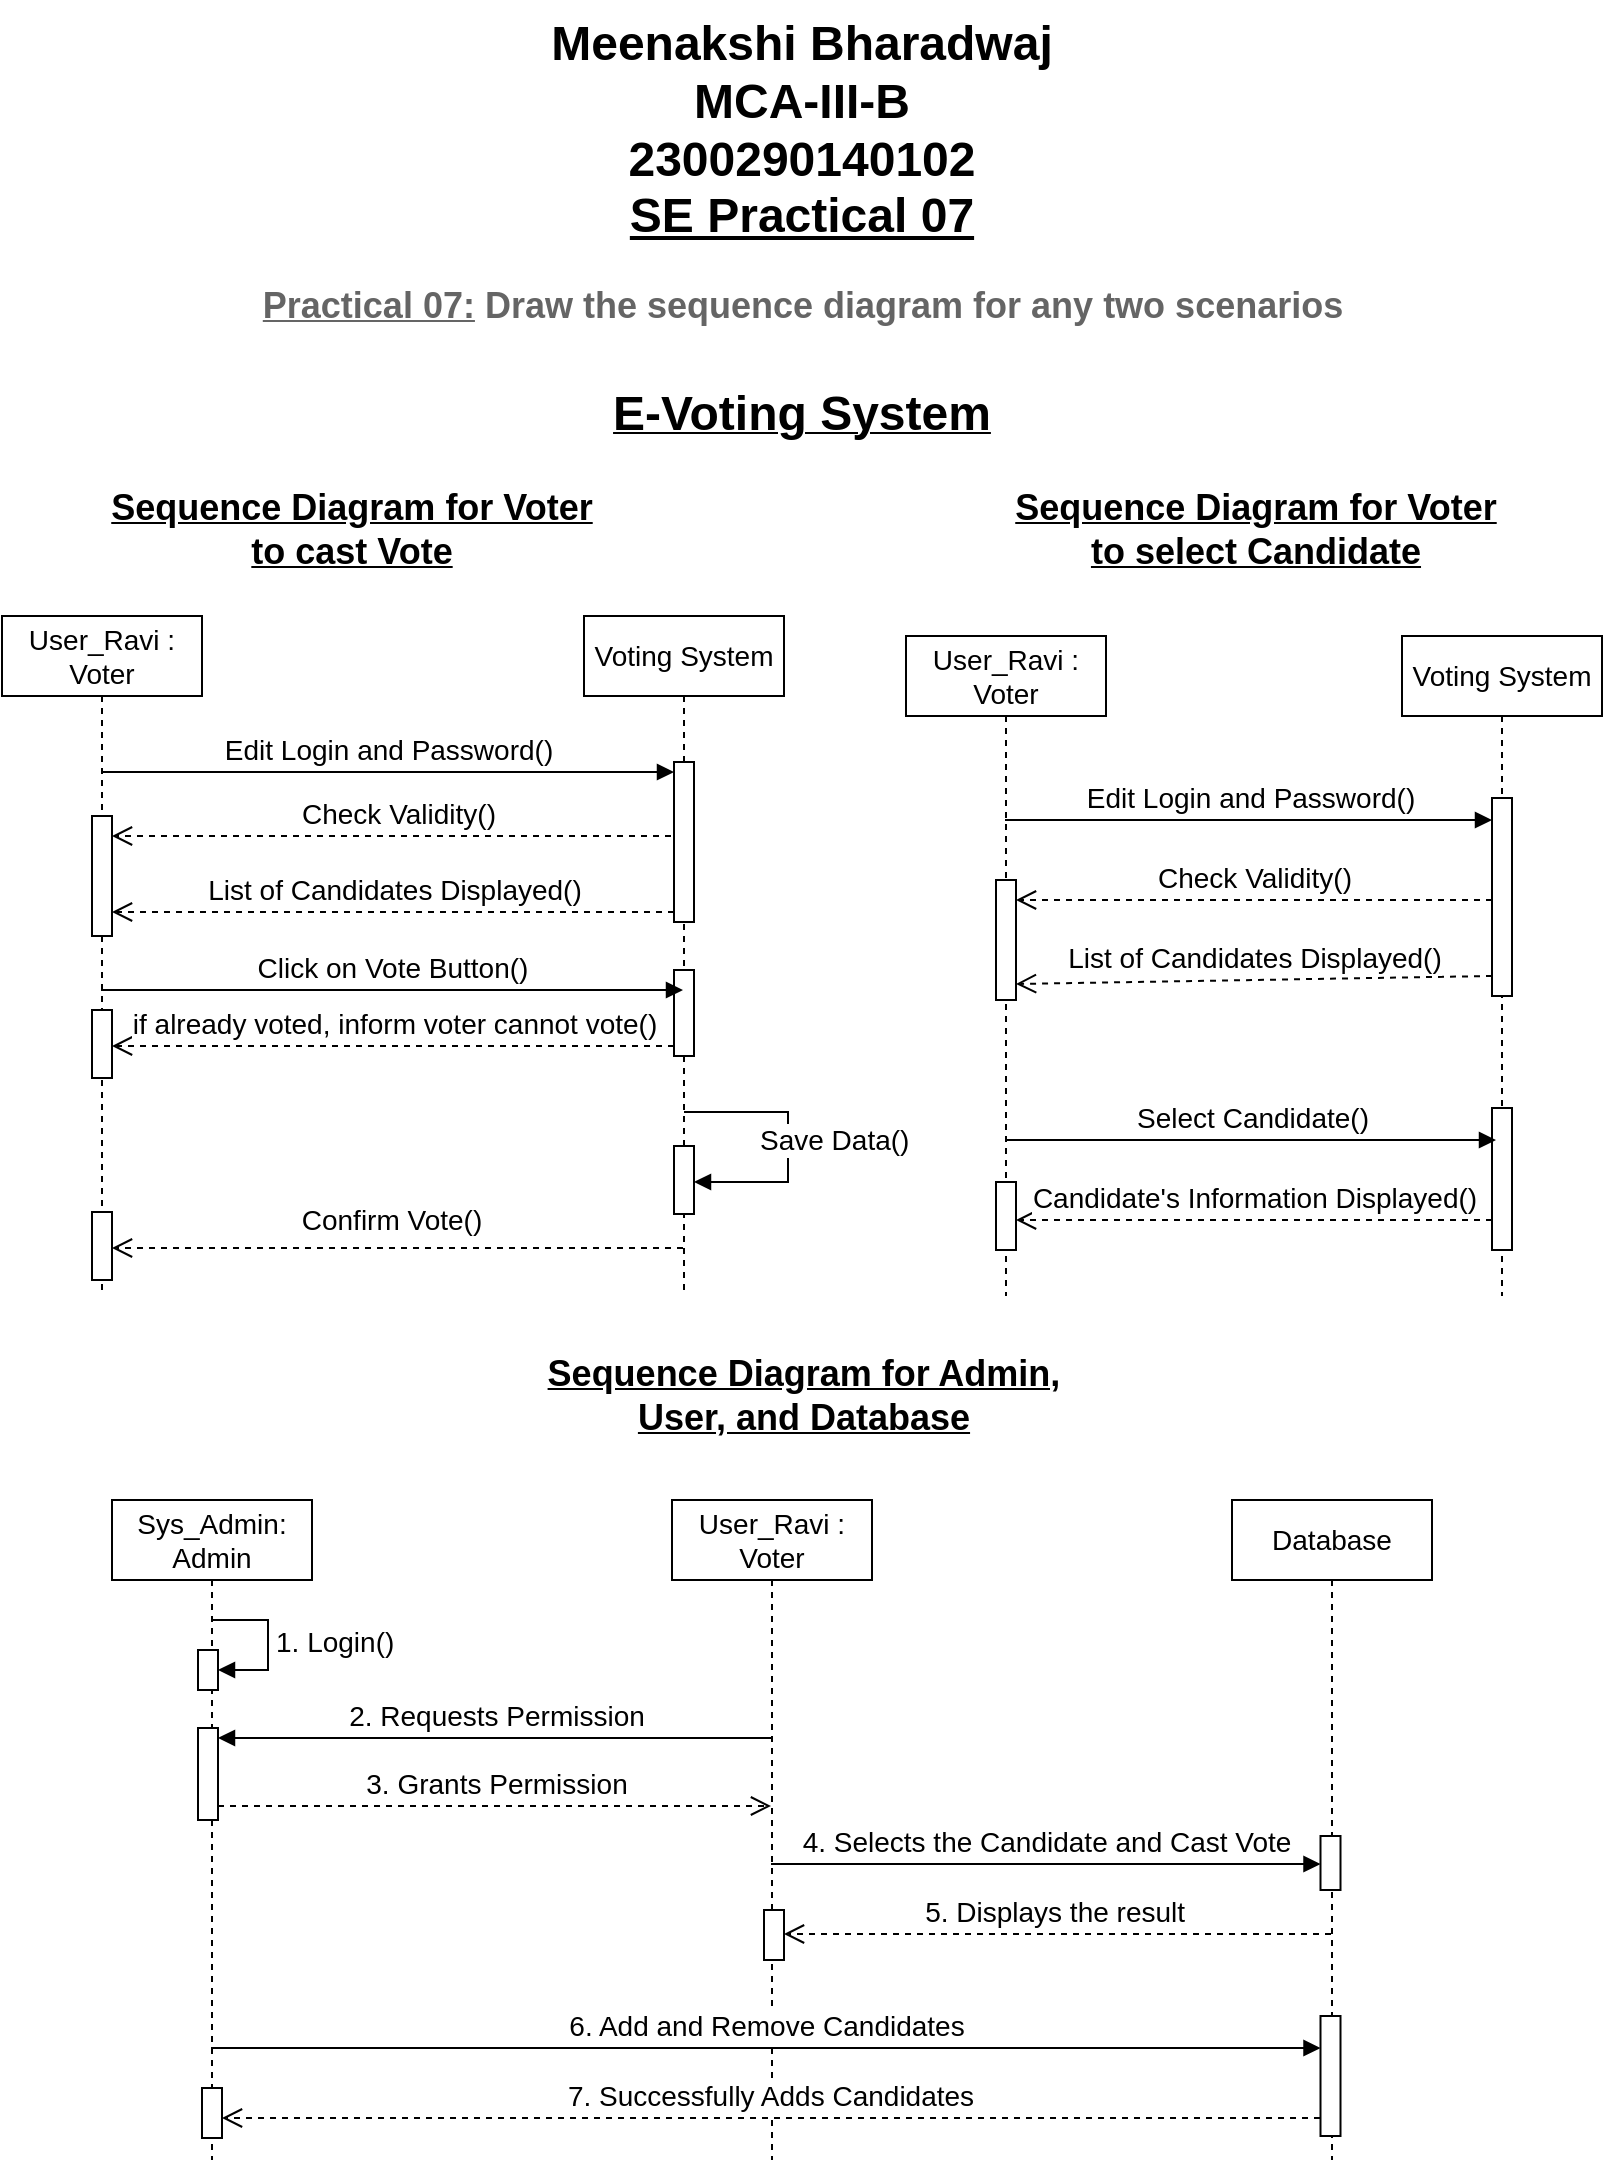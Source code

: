 <mxfile version="24.8.4">
  <diagram name="Page-1" id="UcZs8nigwEiz8f8sDLPM">
    <mxGraphModel dx="1824" dy="422" grid="1" gridSize="10" guides="1" tooltips="1" connect="1" arrows="1" fold="1" page="1" pageScale="1" pageWidth="850" pageHeight="1100" math="0" shadow="0">
      <root>
        <mxCell id="0" />
        <mxCell id="1" parent="0" />
        <mxCell id="XL-E2fBatTasfV7Rm5Hk-4" value="&lt;b&gt;&lt;u&gt;&lt;font style=&quot;font-size: 24px;&quot;&gt;E-Voting System&lt;/font&gt;&lt;/u&gt;&lt;/b&gt;" style="text;html=1;align=center;verticalAlign=middle;whiteSpace=wrap;rounded=0;" parent="1" vertex="1">
          <mxGeometry x="-565" y="191" width="280" height="51" as="geometry" />
        </mxCell>
        <mxCell id="XL-E2fBatTasfV7Rm5Hk-5" value="&lt;font style=&quot;font-size: 24px;&quot;&gt;&lt;b style=&quot;&quot;&gt;Meenakshi Bharadwaj&lt;/b&gt;&lt;/font&gt;&lt;div&gt;&lt;font style=&quot;font-size: 24px;&quot;&gt;&lt;b&gt;MCA-III-B&lt;/b&gt;&lt;/font&gt;&lt;/div&gt;&lt;div&gt;&lt;font style=&quot;font-size: 24px;&quot;&gt;&lt;b&gt;2300290140102&lt;/b&gt;&lt;/font&gt;&lt;/div&gt;&lt;div&gt;&lt;font style=&quot;font-size: 24px;&quot;&gt;&lt;b style=&quot;&quot;&gt;&lt;u style=&quot;&quot;&gt;SE Practical 07&lt;/u&gt;&lt;/b&gt;&lt;/font&gt;&lt;/div&gt;" style="text;html=1;align=center;verticalAlign=middle;whiteSpace=wrap;rounded=0;" parent="1" vertex="1">
          <mxGeometry x="-825" y="10" width="800" height="130" as="geometry" />
        </mxCell>
        <mxCell id="XL-E2fBatTasfV7Rm5Hk-6" value="&lt;span style=&quot;color: rgb(101, 101, 101); font-family: &amp;quot;Century Gothic&amp;quot;, Arial, Helvetica, sans-serif; font-style: normal; font-variant-ligatures: normal; font-variant-caps: normal; letter-spacing: normal; orphans: 2; text-indent: 0px; text-transform: none; widows: 2; word-spacing: 0px; -webkit-text-stroke-width: 0px; white-space: normal; background-color: rgb(255, 255, 255); text-decoration-thickness: initial; text-decoration-style: initial; text-decoration-color: initial; float: none; display: inline !important;&quot;&gt;&lt;font style=&quot;font-size: 18px;&quot;&gt;&lt;u style=&quot;&quot;&gt;Practical 07:&lt;/u&gt; Draw the sequence diagram for any two scenarios&lt;/font&gt;&lt;/span&gt;" style="text;whiteSpace=wrap;html=1;align=center;fontStyle=1" parent="1" vertex="1">
          <mxGeometry x="-712" y="146" width="575" height="40" as="geometry" />
        </mxCell>
        <mxCell id="XL-E2fBatTasfV7Rm5Hk-7" value="&lt;font style=&quot;font-size: 18px;&quot;&gt;&lt;b&gt;&lt;u&gt;Sequence Diagram for Voter to cast Vote&lt;/u&gt;&lt;/b&gt;&lt;/font&gt;" style="text;html=1;align=center;verticalAlign=middle;whiteSpace=wrap;rounded=0;" parent="1" vertex="1">
          <mxGeometry x="-780" y="260" width="260" height="30" as="geometry" />
        </mxCell>
        <mxCell id="XL-E2fBatTasfV7Rm5Hk-8" value="&lt;font style=&quot;font-size: 18px;&quot;&gt;&lt;b&gt;&lt;u&gt;Sequence Diagram for Voter to select Candidate&lt;/u&gt;&lt;/b&gt;&lt;/font&gt;" style="text;html=1;align=center;verticalAlign=middle;whiteSpace=wrap;rounded=0;" parent="1" vertex="1">
          <mxGeometry x="-330" y="260" width="264" height="30" as="geometry" />
        </mxCell>
        <mxCell id="XL-E2fBatTasfV7Rm5Hk-20" value="&lt;font style=&quot;font-size: 14px;&quot;&gt;Edit Login and Password()&lt;/font&gt;" style="html=1;verticalAlign=bottom;endArrow=block;curved=0;rounded=0;entryX=0;entryY=0;entryDx=0;entryDy=5;" parent="1" target="XL-E2fBatTasfV7Rm5Hk-19" edge="1">
          <mxGeometry relative="1" as="geometry">
            <mxPoint x="-775.5" y="396" as="sourcePoint" />
          </mxGeometry>
        </mxCell>
        <mxCell id="XL-E2fBatTasfV7Rm5Hk-21" value="&lt;font style=&quot;font-size: 14px;&quot;&gt;Check Validity()&lt;/font&gt;" style="html=1;verticalAlign=bottom;endArrow=open;dashed=1;endSize=8;curved=0;rounded=0;" parent="1" source="XL-E2fBatTasfV7Rm5Hk-26" edge="1" target="wVQO2OYSeIdpcU2ik1Df-26">
          <mxGeometry relative="1" as="geometry">
            <mxPoint x="-775.5" y="428" as="targetPoint" />
            <mxPoint x="-525.5" y="428" as="sourcePoint" />
            <Array as="points">
              <mxPoint x="-685" y="428" />
            </Array>
          </mxGeometry>
        </mxCell>
        <mxCell id="XL-E2fBatTasfV7Rm5Hk-25" value="&lt;font style=&quot;font-size: 14px;&quot;&gt;User_Ravi : Voter&lt;/font&gt;" style="shape=umlLifeline;perimeter=lifelinePerimeter;whiteSpace=wrap;html=1;container=1;dropTarget=0;collapsible=0;recursiveResize=0;outlineConnect=0;portConstraint=eastwest;newEdgeStyle={&quot;curved&quot;:0,&quot;rounded&quot;:0};" parent="1" vertex="1">
          <mxGeometry x="-825" y="318" width="100" height="340" as="geometry" />
        </mxCell>
        <mxCell id="wVQO2OYSeIdpcU2ik1Df-26" value="" style="html=1;points=[[0,0,0,0,5],[0,1,0,0,-5],[1,0,0,0,5],[1,1,0,0,-5]];perimeter=orthogonalPerimeter;outlineConnect=0;targetShapes=umlLifeline;portConstraint=eastwest;newEdgeStyle={&quot;curved&quot;:0,&quot;rounded&quot;:0};" vertex="1" parent="XL-E2fBatTasfV7Rm5Hk-25">
          <mxGeometry x="45" y="100" width="10" height="60" as="geometry" />
        </mxCell>
        <mxCell id="wVQO2OYSeIdpcU2ik1Df-27" value="" style="html=1;points=[[0,0,0,0,5],[0,1,0,0,-5],[1,0,0,0,5],[1,1,0,0,-5]];perimeter=orthogonalPerimeter;outlineConnect=0;targetShapes=umlLifeline;portConstraint=eastwest;newEdgeStyle={&quot;curved&quot;:0,&quot;rounded&quot;:0};" vertex="1" parent="XL-E2fBatTasfV7Rm5Hk-25">
          <mxGeometry x="45" y="197" width="10" height="34" as="geometry" />
        </mxCell>
        <mxCell id="XL-E2fBatTasfV7Rm5Hk-26" value="&lt;font style=&quot;font-size: 14px;&quot;&gt;Voting System&lt;/font&gt;" style="shape=umlLifeline;perimeter=lifelinePerimeter;whiteSpace=wrap;html=1;container=1;dropTarget=0;collapsible=0;recursiveResize=0;outlineConnect=0;portConstraint=eastwest;newEdgeStyle={&quot;curved&quot;:0,&quot;rounded&quot;:0};" parent="1" vertex="1">
          <mxGeometry x="-534" y="318" width="100" height="340" as="geometry" />
        </mxCell>
        <mxCell id="XL-E2fBatTasfV7Rm5Hk-24" value="" style="html=1;points=[[0,0,0,0,5],[0,1,0,0,-5],[1,0,0,0,5],[1,1,0,0,-5]];perimeter=orthogonalPerimeter;outlineConnect=0;targetShapes=umlLifeline;portConstraint=eastwest;newEdgeStyle={&quot;curved&quot;:0,&quot;rounded&quot;:0};" parent="XL-E2fBatTasfV7Rm5Hk-26" vertex="1">
          <mxGeometry x="45" y="177" width="10" height="43" as="geometry" />
        </mxCell>
        <mxCell id="XL-E2fBatTasfV7Rm5Hk-19" value="" style="html=1;points=[[0,0,0,0,5],[0,1,0,0,-5],[1,0,0,0,5],[1,1,0,0,-5]];perimeter=orthogonalPerimeter;outlineConnect=0;targetShapes=umlLifeline;portConstraint=eastwest;newEdgeStyle={&quot;curved&quot;:0,&quot;rounded&quot;:0};" parent="XL-E2fBatTasfV7Rm5Hk-26" vertex="1">
          <mxGeometry x="45" y="73" width="10" height="80" as="geometry" />
        </mxCell>
        <mxCell id="wVQO2OYSeIdpcU2ik1Df-4" value="" style="html=1;points=[[0,0,0,0,5],[0,1,0,0,-5],[1,0,0,0,5],[1,1,0,0,-5]];perimeter=orthogonalPerimeter;outlineConnect=0;targetShapes=umlLifeline;portConstraint=eastwest;newEdgeStyle={&quot;curved&quot;:0,&quot;rounded&quot;:0};" vertex="1" parent="XL-E2fBatTasfV7Rm5Hk-26">
          <mxGeometry x="45" y="265" width="10" height="34" as="geometry" />
        </mxCell>
        <mxCell id="wVQO2OYSeIdpcU2ik1Df-5" value="&lt;font style=&quot;font-size: 14px;&quot;&gt;Save Data()&lt;/font&gt;" style="html=1;align=left;spacingLeft=2;endArrow=block;rounded=0;edgeStyle=orthogonalEdgeStyle;curved=0;rounded=0;" edge="1" parent="XL-E2fBatTasfV7Rm5Hk-26">
          <mxGeometry x="-0.492" y="-14" relative="1" as="geometry">
            <mxPoint x="50" y="248" as="sourcePoint" />
            <Array as="points">
              <mxPoint x="102" y="248" />
              <mxPoint x="102" y="283" />
            </Array>
            <mxPoint x="55" y="283" as="targetPoint" />
            <mxPoint as="offset" />
          </mxGeometry>
        </mxCell>
        <mxCell id="XL-E2fBatTasfV7Rm5Hk-28" value="&lt;font style=&quot;font-size: 14px;&quot;&gt;Edit Login and Password()&lt;/font&gt;" style="html=1;verticalAlign=bottom;endArrow=block;curved=0;rounded=0;entryX=0;entryY=0;entryDx=0;entryDy=5;" parent="1" edge="1">
          <mxGeometry relative="1" as="geometry">
            <mxPoint x="-323.5" y="420" as="sourcePoint" />
            <mxPoint x="-80" y="420" as="targetPoint" />
          </mxGeometry>
        </mxCell>
        <mxCell id="XL-E2fBatTasfV7Rm5Hk-30" value="&lt;font style=&quot;font-size: 14px;&quot;&gt;User_Ravi&amp;nbsp;: Voter&lt;/font&gt;" style="shape=umlLifeline;perimeter=lifelinePerimeter;whiteSpace=wrap;html=1;container=1;dropTarget=0;collapsible=0;recursiveResize=0;outlineConnect=0;portConstraint=eastwest;newEdgeStyle={&quot;curved&quot;:0,&quot;rounded&quot;:0};" parent="1" vertex="1">
          <mxGeometry x="-373" y="328" width="100" height="330" as="geometry" />
        </mxCell>
        <mxCell id="wVQO2OYSeIdpcU2ik1Df-28" value="" style="html=1;points=[[0,0,0,0,5],[0,1,0,0,-5],[1,0,0,0,5],[1,1,0,0,-5]];perimeter=orthogonalPerimeter;outlineConnect=0;targetShapes=umlLifeline;portConstraint=eastwest;newEdgeStyle={&quot;curved&quot;:0,&quot;rounded&quot;:0};" vertex="1" parent="XL-E2fBatTasfV7Rm5Hk-30">
          <mxGeometry x="45" y="122" width="10" height="60" as="geometry" />
        </mxCell>
        <mxCell id="wVQO2OYSeIdpcU2ik1Df-31" value="" style="html=1;points=[[0,0,0,0,5],[0,1,0,0,-5],[1,0,0,0,5],[1,1,0,0,-5]];perimeter=orthogonalPerimeter;outlineConnect=0;targetShapes=umlLifeline;portConstraint=eastwest;newEdgeStyle={&quot;curved&quot;:0,&quot;rounded&quot;:0};" vertex="1" parent="XL-E2fBatTasfV7Rm5Hk-30">
          <mxGeometry x="45" y="273" width="10" height="34" as="geometry" />
        </mxCell>
        <mxCell id="XL-E2fBatTasfV7Rm5Hk-31" value="&lt;font style=&quot;font-size: 14px;&quot;&gt;Voting System&lt;/font&gt;" style="shape=umlLifeline;perimeter=lifelinePerimeter;whiteSpace=wrap;html=1;container=1;dropTarget=0;collapsible=0;recursiveResize=0;outlineConnect=0;portConstraint=eastwest;newEdgeStyle={&quot;curved&quot;:0,&quot;rounded&quot;:0};" parent="1" vertex="1">
          <mxGeometry x="-125" y="328" width="100" height="330" as="geometry" />
        </mxCell>
        <mxCell id="XL-E2fBatTasfV7Rm5Hk-39" value="" style="html=1;points=[[0,0,0,0,5],[0,1,0,0,-5],[1,0,0,0,5],[1,1,0,0,-5]];perimeter=orthogonalPerimeter;outlineConnect=0;targetShapes=umlLifeline;portConstraint=eastwest;newEdgeStyle={&quot;curved&quot;:0,&quot;rounded&quot;:0};" parent="XL-E2fBatTasfV7Rm5Hk-31" vertex="1">
          <mxGeometry x="45" y="81" width="10" height="99" as="geometry" />
        </mxCell>
        <mxCell id="XL-E2fBatTasfV7Rm5Hk-40" value="" style="html=1;points=[[0,0,0,0,5],[0,1,0,0,-5],[1,0,0,0,5],[1,1,0,0,-5]];perimeter=orthogonalPerimeter;outlineConnect=0;targetShapes=umlLifeline;portConstraint=eastwest;newEdgeStyle={&quot;curved&quot;:0,&quot;rounded&quot;:0};" parent="XL-E2fBatTasfV7Rm5Hk-31" vertex="1">
          <mxGeometry x="45" y="236" width="10" height="71" as="geometry" />
        </mxCell>
        <mxCell id="XL-E2fBatTasfV7Rm5Hk-32" value="&lt;font style=&quot;font-size: 14px;&quot;&gt;List of Candidates Displayed()&lt;/font&gt;" style="html=1;verticalAlign=bottom;endArrow=open;dashed=1;endSize=8;curved=0;rounded=0;exitX=0;exitY=1;exitDx=0;exitDy=-5;exitPerimeter=0;" parent="1" source="XL-E2fBatTasfV7Rm5Hk-19" target="wVQO2OYSeIdpcU2ik1Df-26" edge="1">
          <mxGeometry relative="1" as="geometry">
            <mxPoint x="-565" y="461" as="sourcePoint" />
            <mxPoint x="-770" y="470" as="targetPoint" />
          </mxGeometry>
        </mxCell>
        <mxCell id="XL-E2fBatTasfV7Rm5Hk-34" value="&lt;font style=&quot;font-size: 14px;&quot;&gt;if already voted, inform voter cannot vote()&lt;/font&gt;" style="html=1;verticalAlign=bottom;endArrow=open;dashed=1;endSize=8;curved=0;rounded=0;" parent="1" edge="1">
          <mxGeometry relative="1" as="geometry">
            <mxPoint x="-489" y="533" as="sourcePoint" />
            <mxPoint x="-770" y="533" as="targetPoint" />
          </mxGeometry>
        </mxCell>
        <mxCell id="XL-E2fBatTasfV7Rm5Hk-37" value="&lt;font style=&quot;font-size: 14px;&quot;&gt;Check Validity()&lt;/font&gt;" style="html=1;verticalAlign=bottom;endArrow=open;dashed=1;endSize=8;curved=0;rounded=0;" parent="1" edge="1" target="wVQO2OYSeIdpcU2ik1Df-28">
          <mxGeometry relative="1" as="geometry">
            <mxPoint x="-323.5" y="460" as="targetPoint" />
            <mxPoint x="-80" y="460" as="sourcePoint" />
            <Array as="points">
              <mxPoint x="-227.5" y="460" />
            </Array>
          </mxGeometry>
        </mxCell>
        <mxCell id="XL-E2fBatTasfV7Rm5Hk-38" value="&lt;font style=&quot;font-size: 14px;&quot;&gt;List of Candidates Displayed()&lt;/font&gt;" style="html=1;verticalAlign=bottom;endArrow=open;dashed=1;endSize=8;curved=0;rounded=0;entryX=1;entryY=1;entryDx=0;entryDy=-5;entryPerimeter=0;" parent="1" edge="1">
          <mxGeometry relative="1" as="geometry">
            <mxPoint x="-80" y="498" as="sourcePoint" />
            <mxPoint x="-318" y="502" as="targetPoint" />
          </mxGeometry>
        </mxCell>
        <mxCell id="XL-E2fBatTasfV7Rm5Hk-41" value="&lt;font style=&quot;font-size: 14px;&quot;&gt;Select Candidate()&lt;/font&gt;" style="html=1;verticalAlign=bottom;endArrow=block;curved=0;rounded=0;" parent="1" edge="1">
          <mxGeometry relative="1" as="geometry">
            <mxPoint x="-323.5" y="580" as="sourcePoint" />
            <mxPoint x="-78" y="580" as="targetPoint" />
          </mxGeometry>
        </mxCell>
        <mxCell id="XL-E2fBatTasfV7Rm5Hk-42" value="&lt;font style=&quot;font-size: 14px;&quot;&gt;Candidate&#39;s Information Displayed()&lt;/font&gt;" style="html=1;verticalAlign=bottom;endArrow=open;dashed=1;endSize=8;curved=0;rounded=0;" parent="1" edge="1" target="wVQO2OYSeIdpcU2ik1Df-31">
          <mxGeometry relative="1" as="geometry">
            <mxPoint x="-320" y="620" as="targetPoint" />
            <mxPoint x="-80" y="620" as="sourcePoint" />
            <Array as="points">
              <mxPoint x="-217.75" y="620" />
            </Array>
          </mxGeometry>
        </mxCell>
        <mxCell id="wVQO2OYSeIdpcU2ik1Df-3" value="&lt;font style=&quot;font-size: 14px;&quot;&gt;Click on Vote Button()&lt;/font&gt;" style="html=1;verticalAlign=bottom;endArrow=block;curved=0;rounded=0;" edge="1" parent="1">
          <mxGeometry width="80" relative="1" as="geometry">
            <mxPoint x="-775.5" y="505" as="sourcePoint" />
            <mxPoint x="-484.5" y="505" as="targetPoint" />
          </mxGeometry>
        </mxCell>
        <mxCell id="wVQO2OYSeIdpcU2ik1Df-6" value="&lt;font style=&quot;font-size: 18px;&quot;&gt;&lt;b&gt;&lt;u&gt;Sequence Diagram for Admin, User, and Database&lt;/u&gt;&lt;/b&gt;&lt;/font&gt;" style="text;html=1;align=center;verticalAlign=middle;whiteSpace=wrap;rounded=0;" vertex="1" parent="1">
          <mxGeometry x="-554.5" y="693" width="260" height="30" as="geometry" />
        </mxCell>
        <mxCell id="wVQO2OYSeIdpcU2ik1Df-9" value="&lt;font style=&quot;font-size: 14px;&quot;&gt;Sys_Admin: Admin&lt;/font&gt;" style="shape=umlLifeline;perimeter=lifelinePerimeter;whiteSpace=wrap;html=1;container=1;dropTarget=0;collapsible=0;recursiveResize=0;outlineConnect=0;portConstraint=eastwest;newEdgeStyle={&quot;curved&quot;:0,&quot;rounded&quot;:0};" vertex="1" parent="1">
          <mxGeometry x="-770" y="760" width="100" height="330" as="geometry" />
        </mxCell>
        <mxCell id="wVQO2OYSeIdpcU2ik1Df-12" value="" style="html=1;points=[[0,0,0,0,5],[0,1,0,0,-5],[1,0,0,0,5],[1,1,0,0,-5]];perimeter=orthogonalPerimeter;outlineConnect=0;targetShapes=umlLifeline;portConstraint=eastwest;newEdgeStyle={&quot;curved&quot;:0,&quot;rounded&quot;:0};" vertex="1" parent="wVQO2OYSeIdpcU2ik1Df-9">
          <mxGeometry x="43" y="75" width="10" height="20" as="geometry" />
        </mxCell>
        <mxCell id="wVQO2OYSeIdpcU2ik1Df-13" value="&lt;font style=&quot;font-size: 14px;&quot;&gt;1. Login()&lt;/font&gt;" style="html=1;align=left;spacingLeft=2;endArrow=block;rounded=0;edgeStyle=orthogonalEdgeStyle;curved=0;rounded=0;" edge="1" target="wVQO2OYSeIdpcU2ik1Df-12" parent="wVQO2OYSeIdpcU2ik1Df-9">
          <mxGeometry relative="1" as="geometry">
            <mxPoint x="50" y="60" as="sourcePoint" />
            <Array as="points">
              <mxPoint x="78" y="60" />
              <mxPoint x="78" y="85" />
            </Array>
          </mxGeometry>
        </mxCell>
        <mxCell id="wVQO2OYSeIdpcU2ik1Df-14" value="" style="html=1;points=[[0,0,0,0,5],[0,1,0,0,-5],[1,0,0,0,5],[1,1,0,0,-5]];perimeter=orthogonalPerimeter;outlineConnect=0;targetShapes=umlLifeline;portConstraint=eastwest;newEdgeStyle={&quot;curved&quot;:0,&quot;rounded&quot;:0};" vertex="1" parent="wVQO2OYSeIdpcU2ik1Df-9">
          <mxGeometry x="43" y="114" width="10" height="46" as="geometry" />
        </mxCell>
        <mxCell id="wVQO2OYSeIdpcU2ik1Df-25" value="" style="html=1;points=[[0,0,0,0,5],[0,1,0,0,-5],[1,0,0,0,5],[1,1,0,0,-5]];perimeter=orthogonalPerimeter;outlineConnect=0;targetShapes=umlLifeline;portConstraint=eastwest;newEdgeStyle={&quot;curved&quot;:0,&quot;rounded&quot;:0};" vertex="1" parent="wVQO2OYSeIdpcU2ik1Df-9">
          <mxGeometry x="45" y="294" width="10" height="25" as="geometry" />
        </mxCell>
        <mxCell id="wVQO2OYSeIdpcU2ik1Df-10" value="&lt;font style=&quot;font-size: 14px;&quot;&gt;User_Ravi : Voter&lt;/font&gt;" style="shape=umlLifeline;perimeter=lifelinePerimeter;whiteSpace=wrap;html=1;container=1;dropTarget=0;collapsible=0;recursiveResize=0;outlineConnect=0;portConstraint=eastwest;newEdgeStyle={&quot;curved&quot;:0,&quot;rounded&quot;:0};" vertex="1" parent="1">
          <mxGeometry x="-490" y="760" width="100" height="330" as="geometry" />
        </mxCell>
        <mxCell id="wVQO2OYSeIdpcU2ik1Df-21" value="" style="html=1;points=[[0,0,0,0,5],[0,1,0,0,-5],[1,0,0,0,5],[1,1,0,0,-5]];perimeter=orthogonalPerimeter;outlineConnect=0;targetShapes=umlLifeline;portConstraint=eastwest;newEdgeStyle={&quot;curved&quot;:0,&quot;rounded&quot;:0};" vertex="1" parent="wVQO2OYSeIdpcU2ik1Df-10">
          <mxGeometry x="46" y="205" width="10" height="25" as="geometry" />
        </mxCell>
        <mxCell id="wVQO2OYSeIdpcU2ik1Df-11" value="&lt;font style=&quot;font-size: 14px;&quot;&gt;Database&lt;/font&gt;" style="shape=umlLifeline;perimeter=lifelinePerimeter;whiteSpace=wrap;html=1;container=1;dropTarget=0;collapsible=0;recursiveResize=0;outlineConnect=0;portConstraint=eastwest;newEdgeStyle={&quot;curved&quot;:0,&quot;rounded&quot;:0};" vertex="1" parent="1">
          <mxGeometry x="-210" y="760" width="100" height="330" as="geometry" />
        </mxCell>
        <mxCell id="wVQO2OYSeIdpcU2ik1Df-18" value="" style="html=1;points=[[0,0,0,0,5],[0,1,0,0,-5],[1,0,0,0,5],[1,1,0,0,-5]];perimeter=orthogonalPerimeter;outlineConnect=0;targetShapes=umlLifeline;portConstraint=eastwest;newEdgeStyle={&quot;curved&quot;:0,&quot;rounded&quot;:0};" vertex="1" parent="wVQO2OYSeIdpcU2ik1Df-11">
          <mxGeometry x="44.25" y="168" width="10" height="27" as="geometry" />
        </mxCell>
        <mxCell id="wVQO2OYSeIdpcU2ik1Df-22" value="" style="html=1;points=[[0,0,0,0,5],[0,1,0,0,-5],[1,0,0,0,5],[1,1,0,0,-5]];perimeter=orthogonalPerimeter;outlineConnect=0;targetShapes=umlLifeline;portConstraint=eastwest;newEdgeStyle={&quot;curved&quot;:0,&quot;rounded&quot;:0};" vertex="1" parent="wVQO2OYSeIdpcU2ik1Df-11">
          <mxGeometry x="44.25" y="258" width="10" height="60" as="geometry" />
        </mxCell>
        <mxCell id="wVQO2OYSeIdpcU2ik1Df-15" value="&lt;font style=&quot;font-size: 14px;&quot;&gt;2. Requests Permission&lt;/font&gt;" style="html=1;verticalAlign=bottom;endArrow=block;curved=0;rounded=0;entryX=1;entryY=0;entryDx=0;entryDy=5;" edge="1" target="wVQO2OYSeIdpcU2ik1Df-14" parent="1">
          <mxGeometry x="-0.002" relative="1" as="geometry">
            <mxPoint x="-440.5" y="879" as="sourcePoint" />
            <mxPoint as="offset" />
          </mxGeometry>
        </mxCell>
        <mxCell id="wVQO2OYSeIdpcU2ik1Df-16" value="&lt;font style=&quot;font-size: 14px;&quot;&gt;3. Grants Permission&lt;/font&gt;" style="html=1;verticalAlign=bottom;endArrow=open;dashed=1;endSize=8;curved=0;rounded=0;" edge="1" parent="1">
          <mxGeometry relative="1" as="geometry">
            <mxPoint x="-440.5" y="913" as="targetPoint" />
            <mxPoint x="-717" y="913" as="sourcePoint" />
          </mxGeometry>
        </mxCell>
        <mxCell id="wVQO2OYSeIdpcU2ik1Df-19" value="&lt;font style=&quot;font-size: 14px;&quot;&gt;4. Selects the Candidate and Cast Vote&lt;/font&gt;" style="html=1;verticalAlign=bottom;endArrow=block;curved=0;rounded=0;entryX=0;entryY=0;entryDx=0;entryDy=5;" edge="1" parent="1">
          <mxGeometry relative="1" as="geometry">
            <mxPoint x="-440.5" y="942" as="sourcePoint" />
            <mxPoint x="-165.75" y="942" as="targetPoint" />
          </mxGeometry>
        </mxCell>
        <mxCell id="wVQO2OYSeIdpcU2ik1Df-20" value="&lt;font style=&quot;font-size: 14px;&quot;&gt;5. Displays the result&amp;nbsp;&lt;/font&gt;" style="html=1;verticalAlign=bottom;endArrow=open;dashed=1;endSize=8;curved=0;rounded=0;" edge="1" parent="1">
          <mxGeometry relative="1" as="geometry">
            <mxPoint x="-434" y="977" as="targetPoint" />
            <mxPoint x="-160.5" y="977" as="sourcePoint" />
          </mxGeometry>
        </mxCell>
        <mxCell id="wVQO2OYSeIdpcU2ik1Df-23" value="&lt;font style=&quot;font-size: 14px;&quot;&gt;6. Add and Remove Candidates&lt;/font&gt;" style="html=1;verticalAlign=bottom;endArrow=block;curved=0;rounded=0;entryX=0;entryY=0;entryDx=0;entryDy=5;" edge="1" parent="1">
          <mxGeometry relative="1" as="geometry">
            <mxPoint x="-720.5" y="1034" as="sourcePoint" />
            <mxPoint x="-165.75" y="1034" as="targetPoint" />
          </mxGeometry>
        </mxCell>
        <mxCell id="wVQO2OYSeIdpcU2ik1Df-24" value="&lt;font style=&quot;font-size: 14px;&quot;&gt;7. Successfully Adds Candidates&lt;/font&gt;" style="html=1;verticalAlign=bottom;endArrow=open;dashed=1;endSize=8;curved=0;rounded=0;" edge="1" parent="1">
          <mxGeometry x="0.002" relative="1" as="geometry">
            <mxPoint x="-715" y="1069" as="targetPoint" />
            <mxPoint x="-166" y="1069" as="sourcePoint" />
            <mxPoint as="offset" />
          </mxGeometry>
        </mxCell>
        <mxCell id="wVQO2OYSeIdpcU2ik1Df-30" value="" style="html=1;verticalAlign=bottom;endArrow=open;dashed=1;endSize=8;curved=0;rounded=0;" edge="1" parent="1" source="XL-E2fBatTasfV7Rm5Hk-26">
          <mxGeometry relative="1" as="geometry">
            <mxPoint x="-489" y="631" as="sourcePoint" />
            <mxPoint x="-770" y="634" as="targetPoint" />
          </mxGeometry>
        </mxCell>
        <mxCell id="wVQO2OYSeIdpcU2ik1Df-29" value="" style="html=1;points=[[0,0,0,0,5],[0,1,0,0,-5],[1,0,0,0,5],[1,1,0,0,-5]];perimeter=orthogonalPerimeter;outlineConnect=0;targetShapes=umlLifeline;portConstraint=eastwest;newEdgeStyle={&quot;curved&quot;:0,&quot;rounded&quot;:0};" vertex="1" parent="1">
          <mxGeometry x="-780" y="616" width="10" height="34" as="geometry" />
        </mxCell>
        <mxCell id="wVQO2OYSeIdpcU2ik1Df-33" value="&lt;font style=&quot;font-size: 14px;&quot;&gt;Confirm Vote()&lt;/font&gt;" style="text;html=1;align=center;verticalAlign=middle;whiteSpace=wrap;rounded=0;" vertex="1" parent="1">
          <mxGeometry x="-680" y="605" width="100" height="30" as="geometry" />
        </mxCell>
      </root>
    </mxGraphModel>
  </diagram>
</mxfile>
